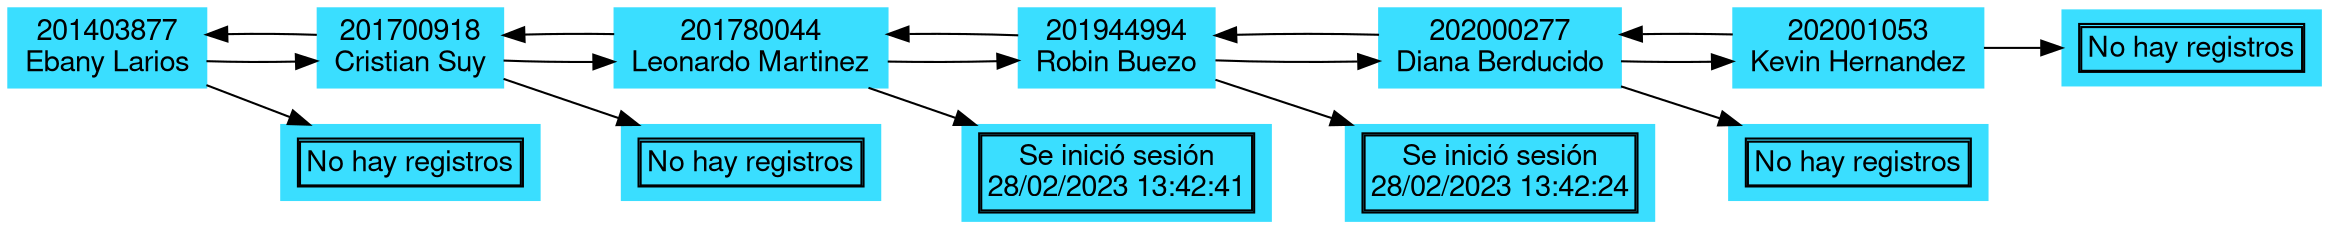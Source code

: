 digraph G {
node[shape=rectangle style=filled pencolor="#00000" color="#3ADEFF" fontname="Helvetica,Arial"];
rankdir=LR;
N0[label="201403877\nEbany Larios"];
N1[label="201700918\nCristian Suy"];
N2[label="201780044\nLeonardo Martinez"];
N3[label="201944994\nRobin Buezo"];
N4[label="202000277\nDiana Berducido"];
N5[label="202001053\nKevin Hernandez"];
B0[label=<<table cellspacing="0"><tr><td>No hay registros</td></tr></table>>]
B1[label=<<table cellspacing="0"><tr><td>No hay registros</td></tr></table>>]
B2[label=<<table cellspacing="0"><tr><td>Se inició sesión<br/>28/02/2023 13:42:41</td></tr></table>>]
B3[label=<<table cellspacing="0"><tr><td>Se inició sesión<br/>28/02/2023 13:42:24</td></tr></table>>]
B4[label=<<table cellspacing="0"><tr><td>No hay registros</td></tr></table>>]
B5[label=<<table cellspacing="0"><tr><td>No hay registros</td></tr></table>>]
N0->N1->N2->N3->N4->N5
N5->N4->N3->N2->N1->N0
N0-> B0
N1-> B1
N2-> B2
N3-> B3
N4-> B4
N5-> B5
}